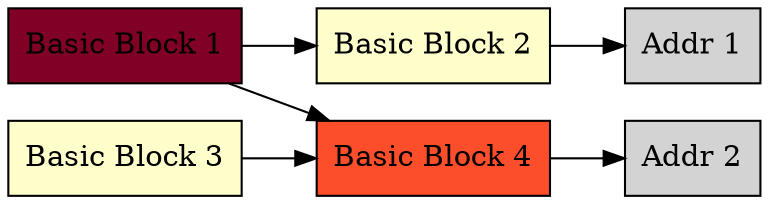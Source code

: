 digraph "compute_sum(long, long)"{
	rankdir=LR;
	node[shape=box,colorscheme=ylorrd9, style=filled];

	"Basic Block 1" [fillcolor=9];
	"Basic Block 2" [fillcolor=1];
	"Basic Block 3" [fillcolor=1];
	"Basic Block 4" [fillcolor=6];
	"Addr 1";
	"Addr 2";

	"Basic Block 1"->"Basic Block 4";
	"Basic Block 1"->"Basic Block 2";
	"Basic Block 2"->"Addr 1";
	"Basic Block 3"->"Basic Block 4";
	"Basic Block 4"->"Addr 2";
}
